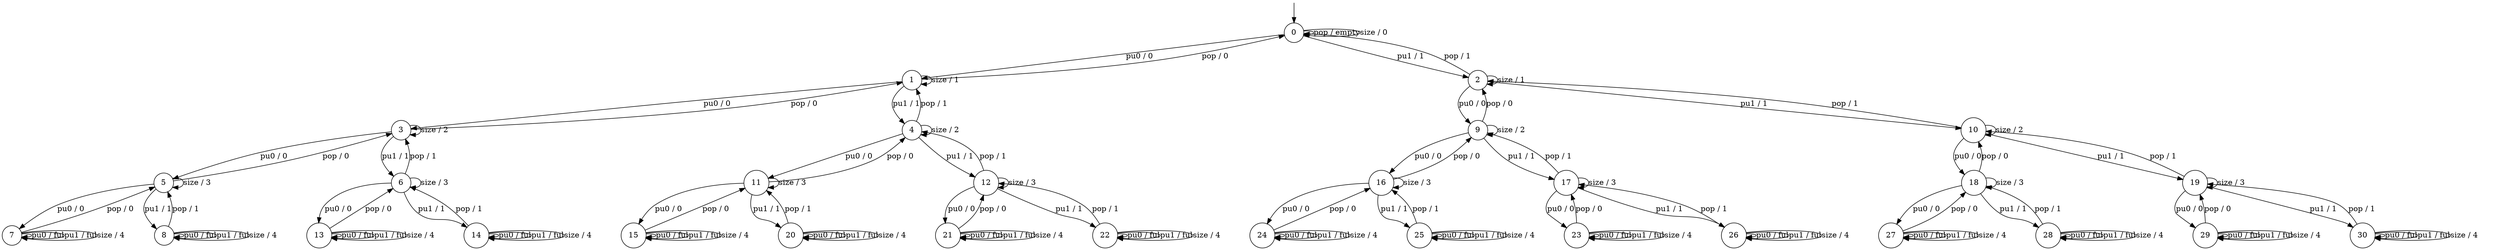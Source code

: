 digraph g {

	s0 [shape="circle" label="0"];
	s1 [shape="circle" label="1"];
	s2 [shape="circle" label="2"];
	s3 [shape="circle" label="3"];
	s4 [shape="circle" label="4"];
	s5 [shape="circle" label="5"];
	s6 [shape="circle" label="6"];
	s7 [shape="circle" label="7"];
	s8 [shape="circle" label="8"];
	s9 [shape="circle" label="9"];
	s10 [shape="circle" label="10"];
	s11 [shape="circle" label="11"];
	s12 [shape="circle" label="12"];
	s13 [shape="circle" label="13"];
	s14 [shape="circle" label="14"];
	s15 [shape="circle" label="15"];
	s16 [shape="circle" label="16"];
	s17 [shape="circle" label="17"];
	s18 [shape="circle" label="18"];
	s19 [shape="circle" label="19"];
	s20 [shape="circle" label="20"];
	s21 [shape="circle" label="21"];
	s22 [shape="circle" label="22"];
	s23 [shape="circle" label="23"];
	s24 [shape="circle" label="24"];
	s25 [shape="circle" label="25"];
	s26 [shape="circle" label="26"];
	s27 [shape="circle" label="27"];
	s28 [shape="circle" label="28"];
	s29 [shape="circle" label="29"];
	s30 [shape="circle" label="30"];
	s0 -> s1 [label="pu0 / 0"];
	s0 -> s2 [label="pu1 / 1"];
	s0 -> s0 [label="pop / empty"];
	s0 -> s0 [label="size / 0"];
	s1 -> s3 [label="pu0 / 0"];
	s1 -> s4 [label="pu1 / 1"];
	s1 -> s0 [label="pop / 0"];
	s1 -> s1 [label="size / 1"];
	s2 -> s9 [label="pu0 / 0"];
	s2 -> s10 [label="pu1 / 1"];
	s2 -> s0 [label="pop / 1"];
	s2 -> s2 [label="size / 1"];
	s3 -> s5 [label="pu0 / 0"];
	s3 -> s6 [label="pu1 / 1"];
	s3 -> s1 [label="pop / 0"];
	s3 -> s3 [label="size / 2"];
	s4 -> s11 [label="pu0 / 0"];
	s4 -> s12 [label="pu1 / 1"];
	s4 -> s1 [label="pop / 1"];
	s4 -> s4 [label="size / 2"];
	s5 -> s7 [label="pu0 / 0"];
	s5 -> s8 [label="pu1 / 1"];
	s5 -> s3 [label="pop / 0"];
	s5 -> s5 [label="size / 3"];
	s6 -> s13 [label="pu0 / 0"];
	s6 -> s14 [label="pu1 / 1"];
	s6 -> s3 [label="pop / 1"];
	s6 -> s6 [label="size / 3"];
	s7 -> s7 [label="pu0 / ful"];
	s7 -> s7 [label="pu1 / ful"];
	s7 -> s5 [label="pop / 0"];
	s7 -> s7 [label="size / 4"];
	s8 -> s8 [label="pu0 / ful"];
	s8 -> s8 [label="pu1 / ful"];
	s8 -> s5 [label="pop / 1"];
	s8 -> s8 [label="size / 4"];
	s9 -> s16 [label="pu0 / 0"];
	s9 -> s17 [label="pu1 / 1"];
	s9 -> s2 [label="pop / 0"];
	s9 -> s9 [label="size / 2"];
	s10 -> s18 [label="pu0 / 0"];
	s10 -> s19 [label="pu1 / 1"];
	s10 -> s2 [label="pop / 1"];
	s10 -> s10 [label="size / 2"];
	s11 -> s15 [label="pu0 / 0"];
	s11 -> s20 [label="pu1 / 1"];
	s11 -> s4 [label="pop / 0"];
	s11 -> s11 [label="size / 3"];
	s12 -> s21 [label="pu0 / 0"];
	s12 -> s22 [label="pu1 / 1"];
	s12 -> s4 [label="pop / 1"];
	s12 -> s12 [label="size / 3"];
	s13 -> s13 [label="pu0 / ful"];
	s13 -> s13 [label="pu1 / ful"];
	s13 -> s6 [label="pop / 0"];
	s13 -> s13 [label="size / 4"];
	s14 -> s14 [label="pu0 / ful"];
	s14 -> s14 [label="pu1 / ful"];
	s14 -> s6 [label="pop / 1"];
	s14 -> s14 [label="size / 4"];
	s15 -> s15 [label="pu0 / ful"];
	s15 -> s15 [label="pu1 / ful"];
	s15 -> s11 [label="pop / 0"];
	s15 -> s15 [label="size / 4"];
	s16 -> s24 [label="pu0 / 0"];
	s16 -> s25 [label="pu1 / 1"];
	s16 -> s9 [label="pop / 0"];
	s16 -> s16 [label="size / 3"];
	s17 -> s23 [label="pu0 / 0"];
	s17 -> s26 [label="pu1 / 1"];
	s17 -> s9 [label="pop / 1"];
	s17 -> s17 [label="size / 3"];
	s18 -> s27 [label="pu0 / 0"];
	s18 -> s28 [label="pu1 / 1"];
	s18 -> s10 [label="pop / 0"];
	s18 -> s18 [label="size / 3"];
	s19 -> s29 [label="pu0 / 0"];
	s19 -> s30 [label="pu1 / 1"];
	s19 -> s10 [label="pop / 1"];
	s19 -> s19 [label="size / 3"];
	s20 -> s20 [label="pu0 / ful"];
	s20 -> s20 [label="pu1 / ful"];
	s20 -> s11 [label="pop / 1"];
	s20 -> s20 [label="size / 4"];
	s21 -> s21 [label="pu0 / ful"];
	s21 -> s21 [label="pu1 / ful"];
	s21 -> s12 [label="pop / 0"];
	s21 -> s21 [label="size / 4"];
	s22 -> s22 [label="pu0 / ful"];
	s22 -> s22 [label="pu1 / ful"];
	s22 -> s12 [label="pop / 1"];
	s22 -> s22 [label="size / 4"];
	s23 -> s23 [label="pu0 / ful"];
	s23 -> s23 [label="pu1 / ful"];
	s23 -> s17 [label="pop / 0"];
	s23 -> s23 [label="size / 4"];
	s24 -> s24 [label="pu0 / ful"];
	s24 -> s24 [label="pu1 / ful"];
	s24 -> s16 [label="pop / 0"];
	s24 -> s24 [label="size / 4"];
	s25 -> s25 [label="pu0 / ful"];
	s25 -> s25 [label="pu1 / ful"];
	s25 -> s16 [label="pop / 1"];
	s25 -> s25 [label="size / 4"];
	s26 -> s26 [label="pu0 / ful"];
	s26 -> s26 [label="pu1 / ful"];
	s26 -> s17 [label="pop / 1"];
	s26 -> s26 [label="size / 4"];
	s27 -> s27 [label="pu0 / ful"];
	s27 -> s27 [label="pu1 / ful"];
	s27 -> s18 [label="pop / 0"];
	s27 -> s27 [label="size / 4"];
	s28 -> s28 [label="pu0 / ful"];
	s28 -> s28 [label="pu1 / ful"];
	s28 -> s18 [label="pop / 1"];
	s28 -> s28 [label="size / 4"];
	s29 -> s29 [label="pu0 / ful"];
	s29 -> s29 [label="pu1 / ful"];
	s29 -> s19 [label="pop / 0"];
	s29 -> s29 [label="size / 4"];
	s30 -> s30 [label="pu0 / ful"];
	s30 -> s30 [label="pu1 / ful"];
	s30 -> s19 [label="pop / 1"];
	s30 -> s30 [label="size / 4"];

__start0 [label="" shape="none" width="0" height="0"];
__start0 -> s0;

}
